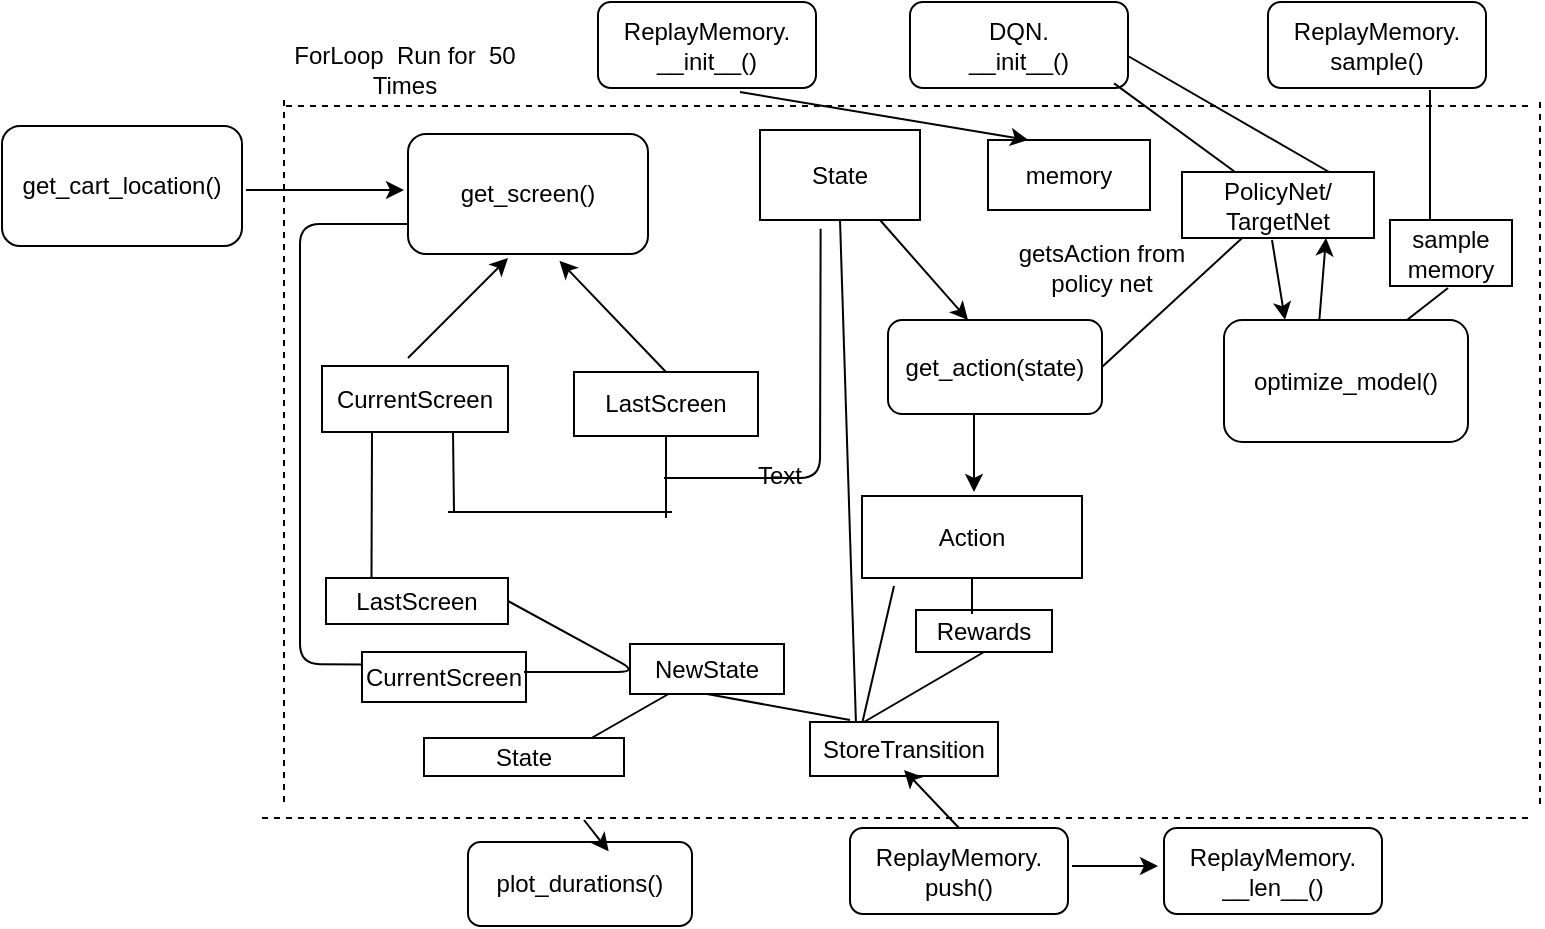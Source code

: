 <mxfile version="12.8.6" type="github"><diagram id="C5RBs43oDa-KdzZeNtuy" name="Page-1"><mxGraphModel dx="782" dy="469" grid="0" gridSize="10" guides="1" tooltips="1" connect="1" arrows="1" fold="1" page="1" pageScale="1" pageWidth="827" pageHeight="1169" math="0" shadow="0"><root><mxCell id="WIyWlLk6GJQsqaUBKTNV-0"/><mxCell id="WIyWlLk6GJQsqaUBKTNV-1" parent="WIyWlLk6GJQsqaUBKTNV-0"/><mxCell id="wcrhP-6uzqJpaZjgOOlm-0" value="get_cart_location()" style="rounded=1;whiteSpace=wrap;html=1;" parent="WIyWlLk6GJQsqaUBKTNV-1" vertex="1"><mxGeometry x="28" y="68" width="120" height="60" as="geometry"/></mxCell><mxCell id="wcrhP-6uzqJpaZjgOOlm-1" value="" style="endArrow=classic;html=1;" parent="WIyWlLk6GJQsqaUBKTNV-1" edge="1"><mxGeometry width="50" height="50" relative="1" as="geometry"><mxPoint x="150" y="100" as="sourcePoint"/><mxPoint x="229" y="100" as="targetPoint"/></mxGeometry></mxCell><mxCell id="wcrhP-6uzqJpaZjgOOlm-2" value="get_screen()" style="rounded=1;whiteSpace=wrap;html=1;" parent="WIyWlLk6GJQsqaUBKTNV-1" vertex="1"><mxGeometry x="231" y="72" width="120" height="60" as="geometry"/></mxCell><mxCell id="wcrhP-6uzqJpaZjgOOlm-7" value="" style="endArrow=none;dashed=1;html=1;" parent="WIyWlLk6GJQsqaUBKTNV-1" edge="1"><mxGeometry width="50" height="50" relative="1" as="geometry"><mxPoint x="158" y="414" as="sourcePoint"/><mxPoint x="793" y="414" as="targetPoint"/></mxGeometry></mxCell><mxCell id="wcrhP-6uzqJpaZjgOOlm-8" value="" style="endArrow=none;dashed=1;html=1;" parent="WIyWlLk6GJQsqaUBKTNV-1" edge="1"><mxGeometry width="50" height="50" relative="1" as="geometry"><mxPoint x="169" y="406" as="sourcePoint"/><mxPoint x="169" y="55" as="targetPoint"/></mxGeometry></mxCell><mxCell id="wcrhP-6uzqJpaZjgOOlm-12" value="" style="endArrow=none;dashed=1;html=1;" parent="WIyWlLk6GJQsqaUBKTNV-1" edge="1"><mxGeometry width="50" height="50" relative="1" as="geometry"><mxPoint x="170" y="58" as="sourcePoint"/><mxPoint x="794" y="58" as="targetPoint"/></mxGeometry></mxCell><mxCell id="wcrhP-6uzqJpaZjgOOlm-15" value="" style="endArrow=none;dashed=1;html=1;" parent="WIyWlLk6GJQsqaUBKTNV-1" edge="1"><mxGeometry width="50" height="50" relative="1" as="geometry"><mxPoint x="797" y="407" as="sourcePoint"/><mxPoint x="797" y="55" as="targetPoint"/></mxGeometry></mxCell><mxCell id="wcrhP-6uzqJpaZjgOOlm-16" value="ForLoop&amp;nbsp; Run for&amp;nbsp; 50 Times" style="text;html=1;strokeColor=none;fillColor=none;align=center;verticalAlign=middle;whiteSpace=wrap;rounded=0;" parent="WIyWlLk6GJQsqaUBKTNV-1" vertex="1"><mxGeometry x="173" y="26" width="113" height="27" as="geometry"/></mxCell><mxCell id="wcrhP-6uzqJpaZjgOOlm-18" value="CurrentScreen" style="rounded=0;whiteSpace=wrap;html=1;" parent="WIyWlLk6GJQsqaUBKTNV-1" vertex="1"><mxGeometry x="188" y="188" width="93" height="33" as="geometry"/></mxCell><mxCell id="wcrhP-6uzqJpaZjgOOlm-19" value="LastScreen" style="rounded=0;whiteSpace=wrap;html=1;" parent="WIyWlLk6GJQsqaUBKTNV-1" vertex="1"><mxGeometry x="314" y="191" width="92" height="32" as="geometry"/></mxCell><mxCell id="wcrhP-6uzqJpaZjgOOlm-20" value="" style="endArrow=classic;html=1;" parent="WIyWlLk6GJQsqaUBKTNV-1" edge="1"><mxGeometry width="50" height="50" relative="1" as="geometry"><mxPoint x="231" y="184" as="sourcePoint"/><mxPoint x="281" y="134" as="targetPoint"/></mxGeometry></mxCell><mxCell id="wcrhP-6uzqJpaZjgOOlm-21" value="" style="endArrow=classic;html=1;entryX=0.631;entryY=1.056;entryDx=0;entryDy=0;entryPerimeter=0;exitX=0.5;exitY=0;exitDx=0;exitDy=0;" parent="WIyWlLk6GJQsqaUBKTNV-1" source="wcrhP-6uzqJpaZjgOOlm-19" target="wcrhP-6uzqJpaZjgOOlm-2" edge="1"><mxGeometry width="50" height="50" relative="1" as="geometry"><mxPoint x="364" y="198" as="sourcePoint"/><mxPoint x="414" y="148" as="targetPoint"/></mxGeometry></mxCell><mxCell id="wcrhP-6uzqJpaZjgOOlm-22" value="" style="endArrow=none;html=1;" parent="WIyWlLk6GJQsqaUBKTNV-1" edge="1"><mxGeometry width="50" height="50" relative="1" as="geometry"><mxPoint x="254" y="261" as="sourcePoint"/><mxPoint x="253.5" y="221" as="targetPoint"/></mxGeometry></mxCell><mxCell id="wcrhP-6uzqJpaZjgOOlm-23" value="" style="endArrow=none;html=1;fontFamily=Helvetica;fontSize=11;fontColor=#000000;align=center;strokeColor=#000000;" parent="WIyWlLk6GJQsqaUBKTNV-1" target="wcrhP-6uzqJpaZjgOOlm-19" edge="1"><mxGeometry width="50" height="50" relative="1" as="geometry"><mxPoint x="360" y="264" as="sourcePoint"/><mxPoint x="396" y="224" as="targetPoint"/></mxGeometry></mxCell><mxCell id="wcrhP-6uzqJpaZjgOOlm-24" value="" style="endArrow=none;html=1;" parent="WIyWlLk6GJQsqaUBKTNV-1" edge="1"><mxGeometry width="50" height="50" relative="1" as="geometry"><mxPoint x="251" y="261" as="sourcePoint"/><mxPoint x="363" y="261" as="targetPoint"/></mxGeometry></mxCell><mxCell id="wcrhP-6uzqJpaZjgOOlm-26" value="State" style="rounded=0;whiteSpace=wrap;html=1;" parent="WIyWlLk6GJQsqaUBKTNV-1" vertex="1"><mxGeometry x="407" y="70" width="80" height="45" as="geometry"/></mxCell><mxCell id="wcrhP-6uzqJpaZjgOOlm-27" value="" style="endArrow=classic;html=1;exitX=0.75;exitY=1;exitDx=0;exitDy=0;" parent="WIyWlLk6GJQsqaUBKTNV-1" source="wcrhP-6uzqJpaZjgOOlm-26" edge="1"><mxGeometry width="50" height="50" relative="1" as="geometry"><mxPoint x="546" y="167" as="sourcePoint"/><mxPoint x="511" y="165" as="targetPoint"/></mxGeometry></mxCell><mxCell id="wcrhP-6uzqJpaZjgOOlm-28" value="get_action(state)" style="rounded=1;whiteSpace=wrap;html=1;" parent="WIyWlLk6GJQsqaUBKTNV-1" vertex="1"><mxGeometry x="471" y="165" width="107" height="47" as="geometry"/></mxCell><mxCell id="wcrhP-6uzqJpaZjgOOlm-29" value="" style="endArrow=classic;html=1;exitX=0.402;exitY=1;exitDx=0;exitDy=0;exitPerimeter=0;" parent="WIyWlLk6GJQsqaUBKTNV-1" source="wcrhP-6uzqJpaZjgOOlm-28" edge="1"><mxGeometry width="50" height="50" relative="1" as="geometry"><mxPoint x="512" y="260" as="sourcePoint"/><mxPoint x="514" y="251" as="targetPoint"/></mxGeometry></mxCell><mxCell id="wcrhP-6uzqJpaZjgOOlm-30" value="Action" style="rounded=0;whiteSpace=wrap;html=1;" parent="WIyWlLk6GJQsqaUBKTNV-1" vertex="1"><mxGeometry x="458" y="253" width="110" height="41" as="geometry"/></mxCell><mxCell id="wcrhP-6uzqJpaZjgOOlm-31" value="&lt;font style=&quot;font-size: 12px&quot;&gt;Rewards&lt;/font&gt;" style="rounded=0;whiteSpace=wrap;html=1;" parent="WIyWlLk6GJQsqaUBKTNV-1" vertex="1"><mxGeometry x="485" y="310" width="68" height="21" as="geometry"/></mxCell><mxCell id="wcrhP-6uzqJpaZjgOOlm-34" value="" style="endArrow=none;html=1;entryX=0.379;entryY=1.096;entryDx=0;entryDy=0;entryPerimeter=0;" parent="WIyWlLk6GJQsqaUBKTNV-1" target="wcrhP-6uzqJpaZjgOOlm-26" edge="1"><mxGeometry width="50" height="50" relative="1" as="geometry"><mxPoint x="359" y="244" as="sourcePoint"/><mxPoint x="474" y="112" as="targetPoint"/><Array as="points"><mxPoint x="437" y="244"/></Array></mxGeometry></mxCell><mxCell id="wcrhP-6uzqJpaZjgOOlm-39" value="LastScreen" style="rounded=0;whiteSpace=wrap;html=1;" parent="WIyWlLk6GJQsqaUBKTNV-1" vertex="1"><mxGeometry x="190" y="294" width="91" height="23" as="geometry"/></mxCell><mxCell id="wcrhP-6uzqJpaZjgOOlm-41" value="" style="endArrow=none;html=1;exitX=0.25;exitY=0;exitDx=0;exitDy=0;" parent="WIyWlLk6GJQsqaUBKTNV-1" source="wcrhP-6uzqJpaZjgOOlm-39" edge="1"><mxGeometry width="50" height="50" relative="1" as="geometry"><mxPoint x="196" y="273" as="sourcePoint"/><mxPoint x="213" y="221" as="targetPoint"/></mxGeometry></mxCell><mxCell id="wcrhP-6uzqJpaZjgOOlm-43" value="" style="endArrow=none;html=1;entryX=0;entryY=0.75;entryDx=0;entryDy=0;exitX=0;exitY=0.25;exitDx=0;exitDy=0;" parent="WIyWlLk6GJQsqaUBKTNV-1" source="wcrhP-6uzqJpaZjgOOlm-46" target="wcrhP-6uzqJpaZjgOOlm-2" edge="1"><mxGeometry width="50" height="50" relative="1" as="geometry"><mxPoint x="183" y="343" as="sourcePoint"/><mxPoint x="202" y="129" as="targetPoint"/><Array as="points"><mxPoint x="177" y="337"/><mxPoint x="177" y="117"/></Array></mxGeometry></mxCell><mxCell id="wcrhP-6uzqJpaZjgOOlm-46" value="CurrentScreen" style="rounded=0;whiteSpace=wrap;html=1;" parent="WIyWlLk6GJQsqaUBKTNV-1" vertex="1"><mxGeometry x="208" y="331" width="82" height="25" as="geometry"/></mxCell><mxCell id="wcrhP-6uzqJpaZjgOOlm-51" value="" style="endArrow=none;html=1;entryX=0.5;entryY=1;entryDx=0;entryDy=0;" parent="WIyWlLk6GJQsqaUBKTNV-1" target="wcrhP-6uzqJpaZjgOOlm-30" edge="1"><mxGeometry width="50" height="50" relative="1" as="geometry"><mxPoint x="513" y="312" as="sourcePoint"/><mxPoint x="554" y="290" as="targetPoint"/></mxGeometry></mxCell><mxCell id="wcrhP-6uzqJpaZjgOOlm-52" value="" style="endArrow=none;html=1;entryX=1;entryY=0.5;entryDx=0;entryDy=0;" parent="WIyWlLk6GJQsqaUBKTNV-1" target="wcrhP-6uzqJpaZjgOOlm-39" edge="1"><mxGeometry width="50" height="50" relative="1" as="geometry"><mxPoint x="289" y="341" as="sourcePoint"/><mxPoint x="333" y="307" as="targetPoint"/><Array as="points"><mxPoint x="346" y="341"/></Array></mxGeometry></mxCell><mxCell id="wcrhP-6uzqJpaZjgOOlm-53" value="NewState" style="rounded=0;whiteSpace=wrap;html=1;" parent="WIyWlLk6GJQsqaUBKTNV-1" vertex="1"><mxGeometry x="342" y="327" width="77" height="25" as="geometry"/></mxCell><mxCell id="wcrhP-6uzqJpaZjgOOlm-54" value="memory" style="rounded=0;whiteSpace=wrap;html=1;" parent="WIyWlLk6GJQsqaUBKTNV-1" vertex="1"><mxGeometry x="521" y="75" width="81" height="35" as="geometry"/></mxCell><mxCell id="wcrhP-6uzqJpaZjgOOlm-56" value="" style="endArrow=none;html=1;exitX=0.25;exitY=1;exitDx=0;exitDy=0;" parent="WIyWlLk6GJQsqaUBKTNV-1" source="wcrhP-6uzqJpaZjgOOlm-53" edge="1"><mxGeometry width="50" height="50" relative="1" as="geometry"><mxPoint x="403" y="402" as="sourcePoint"/><mxPoint x="321" y="375" as="targetPoint"/></mxGeometry></mxCell><mxCell id="wcrhP-6uzqJpaZjgOOlm-60" value="ReplayMemory.&lt;br&gt;__init__()" style="rounded=1;whiteSpace=wrap;html=1;" parent="WIyWlLk6GJQsqaUBKTNV-1" vertex="1"><mxGeometry x="326" y="6" width="109" height="43" as="geometry"/></mxCell><mxCell id="wcrhP-6uzqJpaZjgOOlm-62" value="" style="endArrow=classic;html=1;exitX=0.651;exitY=1.047;exitDx=0;exitDy=0;exitPerimeter=0;entryX=0.25;entryY=0;entryDx=0;entryDy=0;" parent="WIyWlLk6GJQsqaUBKTNV-1" source="wcrhP-6uzqJpaZjgOOlm-60" target="wcrhP-6uzqJpaZjgOOlm-54" edge="1"><mxGeometry width="50" height="50" relative="1" as="geometry"><mxPoint x="572" y="74" as="sourcePoint"/><mxPoint x="564" y="73" as="targetPoint"/></mxGeometry></mxCell><mxCell id="wcrhP-6uzqJpaZjgOOlm-63" value="optimize_model()" style="rounded=1;whiteSpace=wrap;html=1;" parent="WIyWlLk6GJQsqaUBKTNV-1" vertex="1"><mxGeometry x="639" y="165" width="122" height="61" as="geometry"/></mxCell><mxCell id="wcrhP-6uzqJpaZjgOOlm-64" value="DQN.&lt;br&gt;__init__()" style="rounded=1;whiteSpace=wrap;html=1;" parent="WIyWlLk6GJQsqaUBKTNV-1" vertex="1"><mxGeometry x="482" y="6" width="109" height="43" as="geometry"/></mxCell><mxCell id="wcrhP-6uzqJpaZjgOOlm-66" value="" style="endArrow=none;html=1;exitX=0.936;exitY=0.946;exitDx=0;exitDy=0;exitPerimeter=0;" parent="WIyWlLk6GJQsqaUBKTNV-1" source="wcrhP-6uzqJpaZjgOOlm-64" edge="1"><mxGeometry width="50" height="50" relative="1" as="geometry"><mxPoint x="590" y="86" as="sourcePoint"/><mxPoint x="650" y="95" as="targetPoint"/></mxGeometry></mxCell><mxCell id="wcrhP-6uzqJpaZjgOOlm-67" value="" style="endArrow=none;html=1;" parent="WIyWlLk6GJQsqaUBKTNV-1" edge="1"><mxGeometry width="50" height="50" relative="1" as="geometry"><mxPoint x="591" y="33" as="sourcePoint"/><mxPoint x="695" y="93" as="targetPoint"/></mxGeometry></mxCell><mxCell id="wcrhP-6uzqJpaZjgOOlm-68" value="ReplayMemory.&lt;br&gt;sample()" style="rounded=1;whiteSpace=wrap;html=1;" parent="WIyWlLk6GJQsqaUBKTNV-1" vertex="1"><mxGeometry x="661" y="6" width="109" height="43" as="geometry"/></mxCell><mxCell id="wcrhP-6uzqJpaZjgOOlm-69" value="PolicyNet/&lt;br&gt;TargetNet" style="rounded=0;whiteSpace=wrap;html=1;" parent="WIyWlLk6GJQsqaUBKTNV-1" vertex="1"><mxGeometry x="618" y="91" width="96" height="33" as="geometry"/></mxCell><mxCell id="wcrhP-6uzqJpaZjgOOlm-70" value="" style="endArrow=none;html=1;" parent="WIyWlLk6GJQsqaUBKTNV-1" edge="1"><mxGeometry width="50" height="50" relative="1" as="geometry"><mxPoint x="742" y="115" as="sourcePoint"/><mxPoint x="742" y="50" as="targetPoint"/></mxGeometry></mxCell><mxCell id="wcrhP-6uzqJpaZjgOOlm-71" value="sample&lt;br&gt;memory" style="rounded=0;whiteSpace=wrap;html=1;" parent="WIyWlLk6GJQsqaUBKTNV-1" vertex="1"><mxGeometry x="722" y="115" width="61" height="33" as="geometry"/></mxCell><mxCell id="wcrhP-6uzqJpaZjgOOlm-73" value="" style="endArrow=none;html=1;exitX=0.75;exitY=0;exitDx=0;exitDy=0;" parent="WIyWlLk6GJQsqaUBKTNV-1" source="wcrhP-6uzqJpaZjgOOlm-63" edge="1"><mxGeometry width="50" height="50" relative="1" as="geometry"><mxPoint x="742" y="186" as="sourcePoint"/><mxPoint x="751" y="149" as="targetPoint"/></mxGeometry></mxCell><mxCell id="wcrhP-6uzqJpaZjgOOlm-74" value="State" style="rounded=0;whiteSpace=wrap;html=1;" parent="WIyWlLk6GJQsqaUBKTNV-1" vertex="1"><mxGeometry x="239" y="374" width="100" height="19" as="geometry"/></mxCell><mxCell id="wcrhP-6uzqJpaZjgOOlm-75" value="" style="endArrow=none;html=1;exitX=0.5;exitY=1;exitDx=0;exitDy=0;" parent="WIyWlLk6GJQsqaUBKTNV-1" source="wcrhP-6uzqJpaZjgOOlm-53" edge="1"><mxGeometry width="50" height="50" relative="1" as="geometry"><mxPoint x="399" y="404" as="sourcePoint"/><mxPoint x="452" y="365" as="targetPoint"/></mxGeometry></mxCell><mxCell id="wcrhP-6uzqJpaZjgOOlm-76" value="" style="endArrow=none;html=1;exitX=0.5;exitY=1;exitDx=0;exitDy=0;" parent="WIyWlLk6GJQsqaUBKTNV-1" source="wcrhP-6uzqJpaZjgOOlm-26" edge="1"><mxGeometry width="50" height="50" relative="1" as="geometry"><mxPoint x="442" y="164" as="sourcePoint"/><mxPoint x="455" y="367" as="targetPoint"/></mxGeometry></mxCell><mxCell id="wcrhP-6uzqJpaZjgOOlm-77" value="" style="endArrow=none;html=1;" parent="WIyWlLk6GJQsqaUBKTNV-1" edge="1"><mxGeometry width="50" height="50" relative="1" as="geometry"><mxPoint x="458" y="367" as="sourcePoint"/><mxPoint x="474" y="298" as="targetPoint"/></mxGeometry></mxCell><mxCell id="wcrhP-6uzqJpaZjgOOlm-80" value="" style="endArrow=none;html=1;entryX=0.5;entryY=1;entryDx=0;entryDy=0;" parent="WIyWlLk6GJQsqaUBKTNV-1" target="wcrhP-6uzqJpaZjgOOlm-31" edge="1"><mxGeometry width="50" height="50" relative="1" as="geometry"><mxPoint x="459" y="366" as="sourcePoint"/><mxPoint x="484" y="308" as="targetPoint"/><Array as="points"/></mxGeometry></mxCell><mxCell id="wcrhP-6uzqJpaZjgOOlm-81" value="StoreTransition" style="rounded=0;whiteSpace=wrap;html=1;" parent="WIyWlLk6GJQsqaUBKTNV-1" vertex="1"><mxGeometry x="432" y="366" width="94" height="27" as="geometry"/></mxCell><mxCell id="wcrhP-6uzqJpaZjgOOlm-82" value="ReplayMemory.&lt;br&gt;push()" style="rounded=1;whiteSpace=wrap;html=1;" parent="WIyWlLk6GJQsqaUBKTNV-1" vertex="1"><mxGeometry x="452" y="419" width="109" height="43" as="geometry"/></mxCell><mxCell id="wcrhP-6uzqJpaZjgOOlm-83" value="" style="endArrow=classic;html=1;exitX=0.5;exitY=0;exitDx=0;exitDy=0;" parent="WIyWlLk6GJQsqaUBKTNV-1" source="wcrhP-6uzqJpaZjgOOlm-82" edge="1"><mxGeometry width="50" height="50" relative="1" as="geometry"><mxPoint x="517" y="451" as="sourcePoint"/><mxPoint x="479" y="390" as="targetPoint"/></mxGeometry></mxCell><mxCell id="wcrhP-6uzqJpaZjgOOlm-84" value="" style="endArrow=classic;html=1;" parent="WIyWlLk6GJQsqaUBKTNV-1" edge="1"><mxGeometry width="50" height="50" relative="1" as="geometry"><mxPoint x="563" y="438" as="sourcePoint"/><mxPoint x="606" y="438" as="targetPoint"/></mxGeometry></mxCell><mxCell id="wcrhP-6uzqJpaZjgOOlm-88" value="ReplayMemory.&lt;br&gt;__len__()" style="rounded=1;whiteSpace=wrap;html=1;" parent="WIyWlLk6GJQsqaUBKTNV-1" vertex="1"><mxGeometry x="609" y="419" width="109" height="43" as="geometry"/></mxCell><mxCell id="wcrhP-6uzqJpaZjgOOlm-89" value="plot_durations()" style="rounded=1;whiteSpace=wrap;html=1;" parent="WIyWlLk6GJQsqaUBKTNV-1" vertex="1"><mxGeometry x="261" y="426" width="112" height="42" as="geometry"/></mxCell><mxCell id="wcrhP-6uzqJpaZjgOOlm-90" value="" style="endArrow=none;html=1;exitX=1;exitY=0.5;exitDx=0;exitDy=0;" parent="WIyWlLk6GJQsqaUBKTNV-1" source="wcrhP-6uzqJpaZjgOOlm-28" target="wcrhP-6uzqJpaZjgOOlm-69" edge="1"><mxGeometry width="50" height="50" relative="1" as="geometry"><mxPoint x="620" y="172" as="sourcePoint"/><mxPoint x="670" y="122" as="targetPoint"/></mxGeometry></mxCell><mxCell id="wcrhP-6uzqJpaZjgOOlm-91" value="Text" style="text;html=1;strokeColor=none;fillColor=none;align=center;verticalAlign=middle;whiteSpace=wrap;rounded=0;" parent="WIyWlLk6GJQsqaUBKTNV-1" vertex="1"><mxGeometry x="397" y="233" width="40" height="20" as="geometry"/></mxCell><mxCell id="wcrhP-6uzqJpaZjgOOlm-93" value="getsAction from&lt;br&gt;policy net" style="text;html=1;strokeColor=none;fillColor=none;align=center;verticalAlign=middle;whiteSpace=wrap;rounded=0;" parent="WIyWlLk6GJQsqaUBKTNV-1" vertex="1"><mxGeometry x="528" y="125" width="100" height="27" as="geometry"/></mxCell><mxCell id="wcrhP-6uzqJpaZjgOOlm-94" value="" style="endArrow=classic;html=1;entryX=0.75;entryY=1;entryDx=0;entryDy=0;exitX=0.391;exitY=-0.005;exitDx=0;exitDy=0;exitPerimeter=0;" parent="WIyWlLk6GJQsqaUBKTNV-1" source="wcrhP-6uzqJpaZjgOOlm-63" target="wcrhP-6uzqJpaZjgOOlm-69" edge="1"><mxGeometry width="50" height="50" relative="1" as="geometry"><mxPoint x="671" y="182" as="sourcePoint"/><mxPoint x="721" y="132" as="targetPoint"/></mxGeometry></mxCell><mxCell id="wcrhP-6uzqJpaZjgOOlm-95" value="" style="endArrow=classic;html=1;entryX=0.25;entryY=0;entryDx=0;entryDy=0;" parent="WIyWlLk6GJQsqaUBKTNV-1" target="wcrhP-6uzqJpaZjgOOlm-63" edge="1"><mxGeometry width="50" height="50" relative="1" as="geometry"><mxPoint x="663" y="125" as="sourcePoint"/><mxPoint x="701" y="131" as="targetPoint"/></mxGeometry></mxCell><mxCell id="wcrhP-6uzqJpaZjgOOlm-98" value="" style="endArrow=classic;html=1;entryX=0.628;entryY=0.111;entryDx=0;entryDy=0;entryPerimeter=0;" parent="WIyWlLk6GJQsqaUBKTNV-1" target="wcrhP-6uzqJpaZjgOOlm-89" edge="1"><mxGeometry width="50" height="50" relative="1" as="geometry"><mxPoint x="319" y="415" as="sourcePoint"/><mxPoint x="360" y="397" as="targetPoint"/></mxGeometry></mxCell></root></mxGraphModel></diagram></mxfile>
